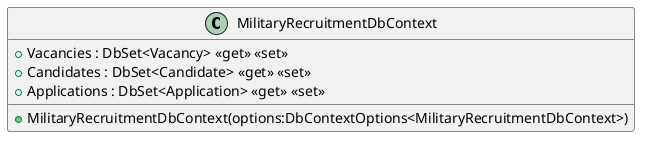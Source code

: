 @startuml
class MilitaryRecruitmentDbContext {
    + Vacancies : DbSet<Vacancy> <<get>> <<set>>
    + Candidates : DbSet<Candidate> <<get>> <<set>>
    + Applications : DbSet<Application> <<get>> <<set>>
    + MilitaryRecruitmentDbContext(options:DbContextOptions<MilitaryRecruitmentDbContext>)
}
' "IdentityDbContext`1" "<AppUser>" <|-- MilitaryRecruitmentDbContext
@enduml
